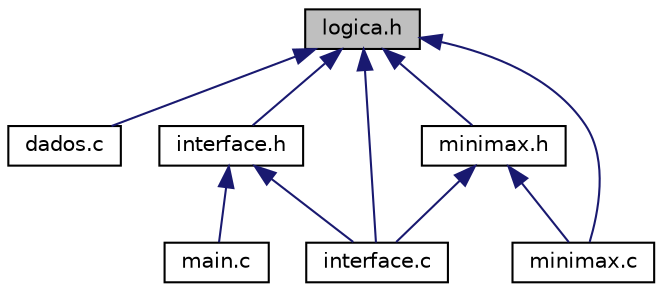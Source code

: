 digraph "logica.h"
{
  edge [fontname="Helvetica",fontsize="10",labelfontname="Helvetica",labelfontsize="10"];
  node [fontname="Helvetica",fontsize="10",shape=record];
  Node3 [label="logica.h",height=0.2,width=0.4,color="black", fillcolor="grey75", style="filled", fontcolor="black"];
  Node3 -> Node4 [dir="back",color="midnightblue",fontsize="10",style="solid"];
  Node4 [label="dados.c",height=0.2,width=0.4,color="black", fillcolor="white", style="filled",URL="$dados_8c.html"];
  Node3 -> Node5 [dir="back",color="midnightblue",fontsize="10",style="solid"];
  Node5 [label="interface.c",height=0.2,width=0.4,color="black", fillcolor="white", style="filled",URL="$interface_8c.html"];
  Node3 -> Node6 [dir="back",color="midnightblue",fontsize="10",style="solid"];
  Node6 [label="interface.h",height=0.2,width=0.4,color="black", fillcolor="white", style="filled",URL="$interface_8h.html"];
  Node6 -> Node5 [dir="back",color="midnightblue",fontsize="10",style="solid"];
  Node6 -> Node7 [dir="back",color="midnightblue",fontsize="10",style="solid"];
  Node7 [label="main.c",height=0.2,width=0.4,color="black", fillcolor="white", style="filled",URL="$main_8c.html"];
  Node3 -> Node8 [dir="back",color="midnightblue",fontsize="10",style="solid"];
  Node8 [label="minimax.h",height=0.2,width=0.4,color="black", fillcolor="white", style="filled",URL="$minimax_8h.html"];
  Node8 -> Node5 [dir="back",color="midnightblue",fontsize="10",style="solid"];
  Node8 -> Node9 [dir="back",color="midnightblue",fontsize="10",style="solid"];
  Node9 [label="minimax.c",height=0.2,width=0.4,color="black", fillcolor="white", style="filled",URL="$minimax_8c.html"];
  Node3 -> Node9 [dir="back",color="midnightblue",fontsize="10",style="solid"];
}
